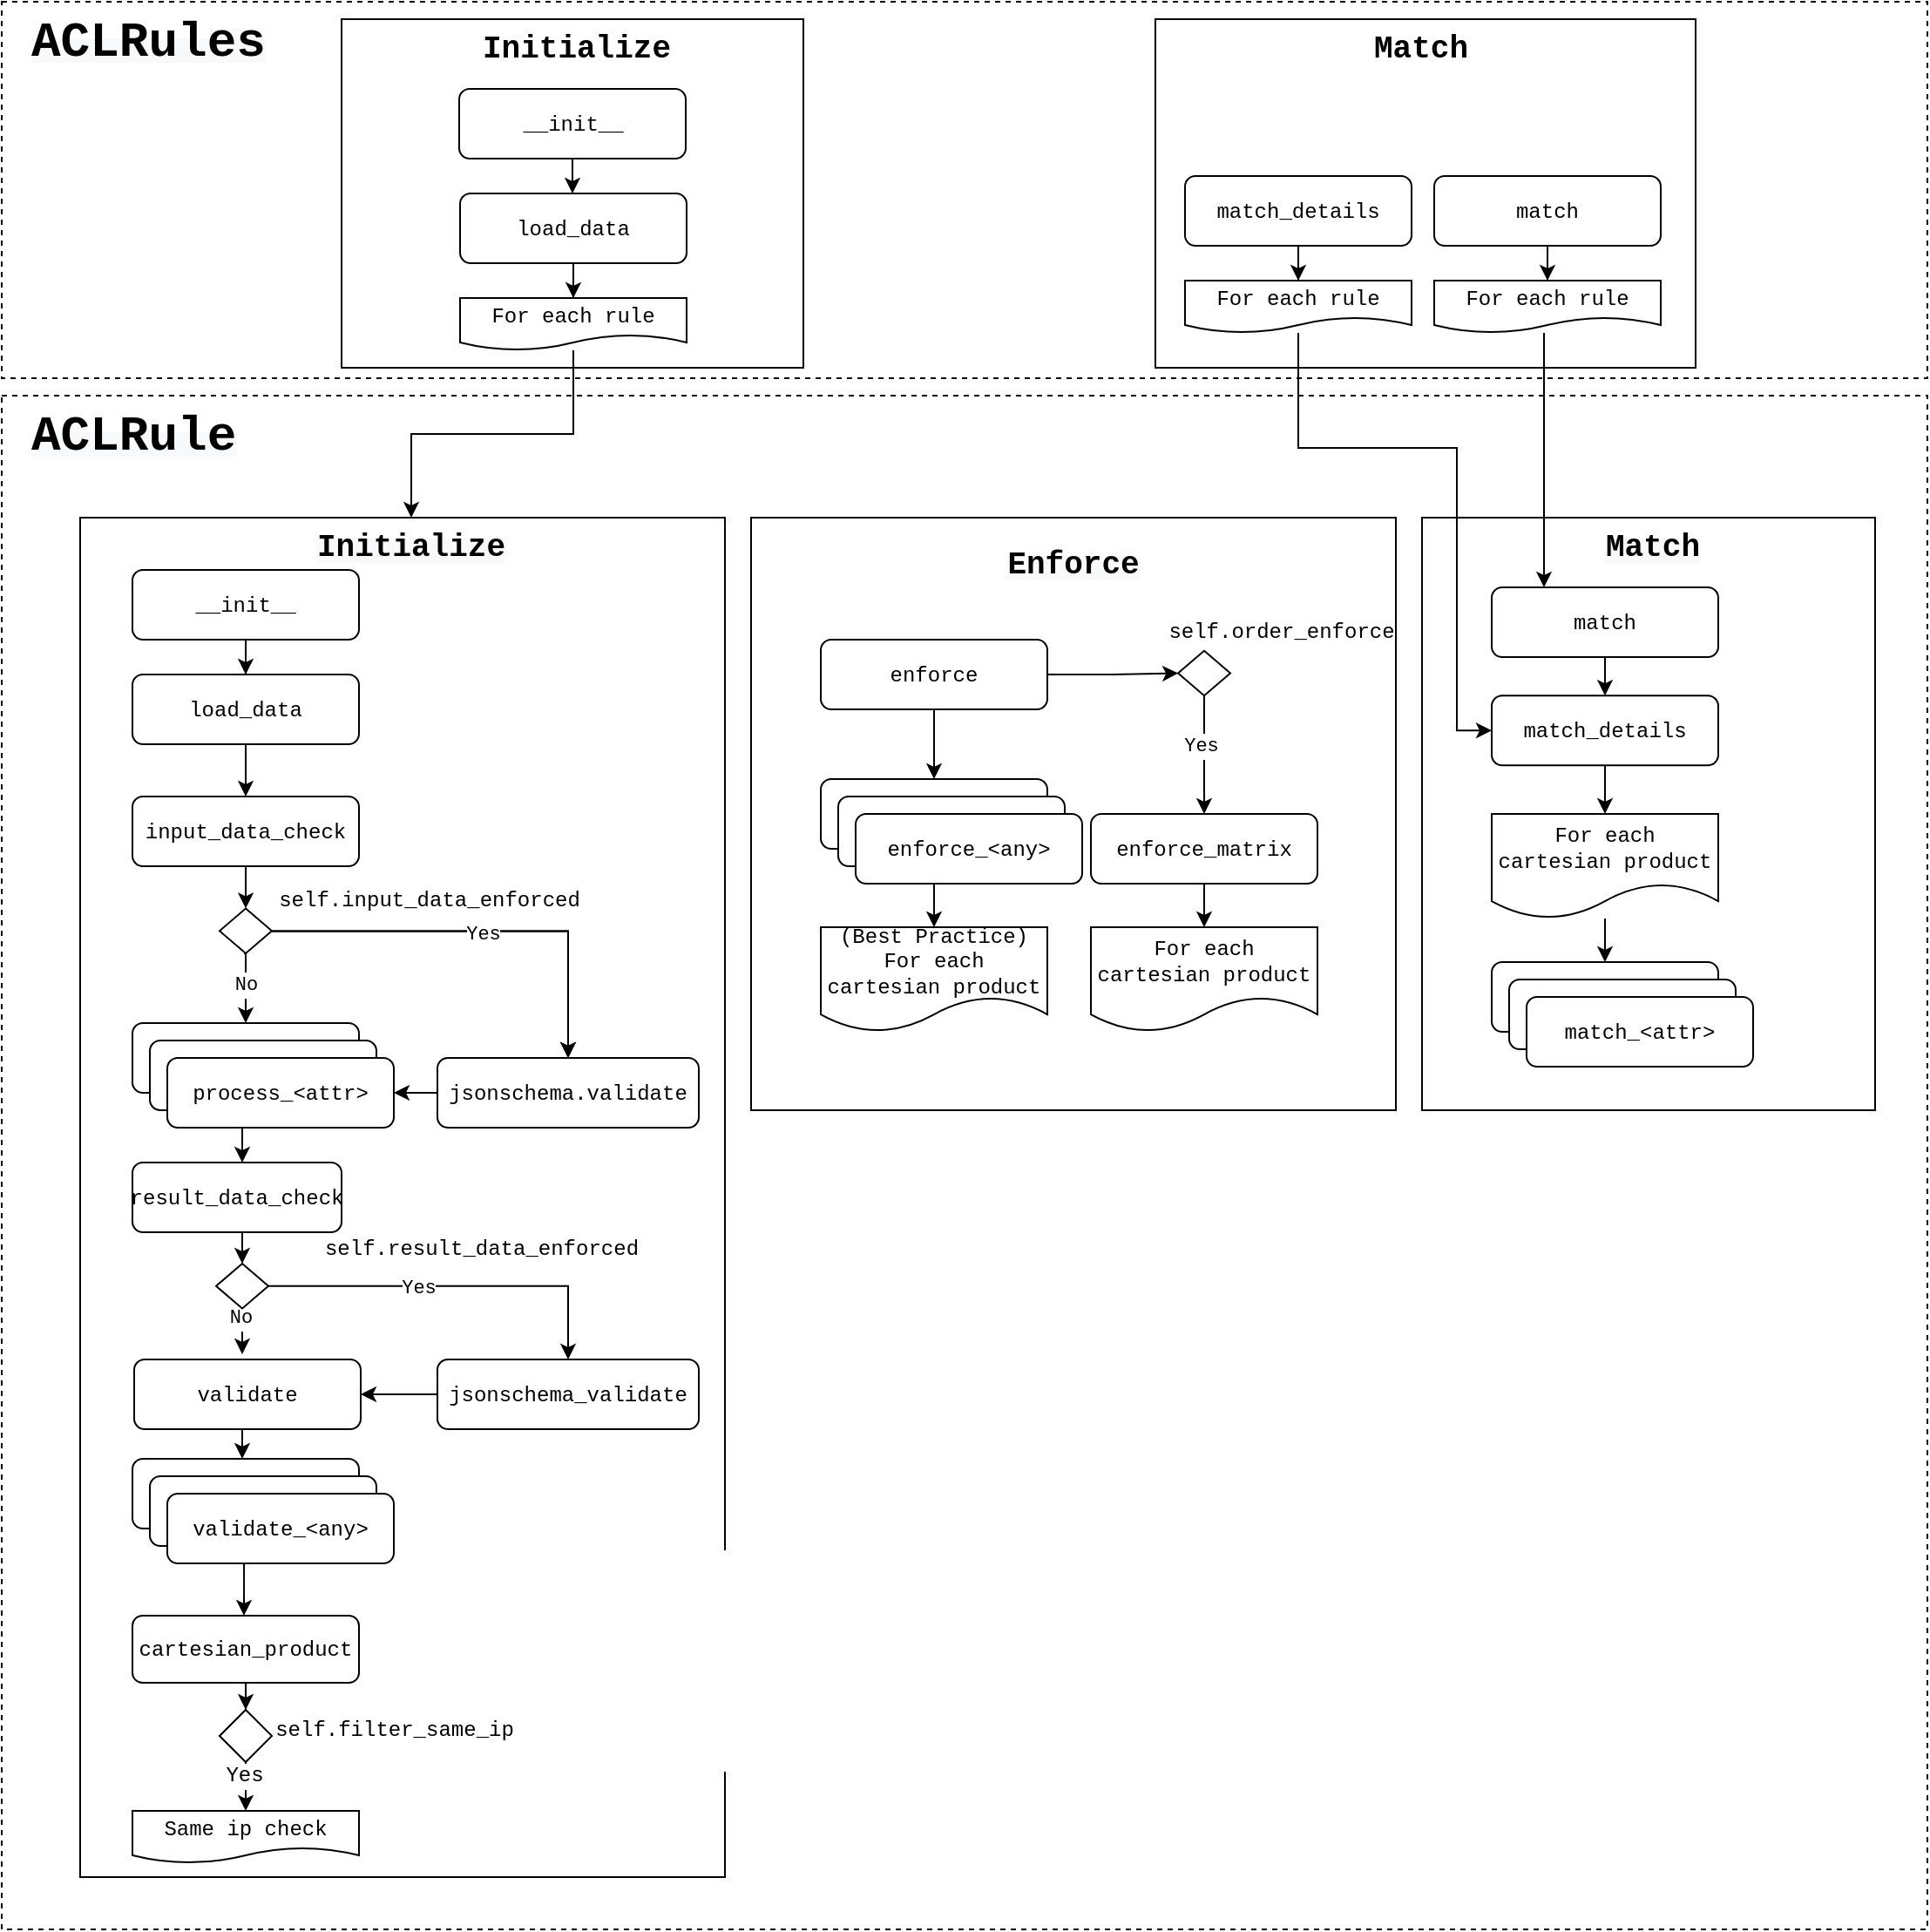 <?xml version="1.0" encoding="UTF-8"?>
<mxfile version="19.0.3" type="device">
  <diagram id="C5RBs43oDa-KdzZeNtuy" name="Page-1">
    <mxGraphModel dx="1018" dy="599" grid="1" gridSize="10" guides="1" tooltips="1" connect="1" arrows="1" fold="1" page="1" pageScale="1" pageWidth="1169" pageHeight="827" math="0" shadow="0">
      <root>
        <mxCell id="WIyWlLk6GJQsqaUBKTNV-0" />
        <mxCell id="WIyWlLk6GJQsqaUBKTNV-1" parent="WIyWlLk6GJQsqaUBKTNV-0" />
        <mxCell id="426q9mbDbhlmfYrgDNKl-143" value="" style="rounded=0;whiteSpace=wrap;html=1;fontFamily=Courier New;fontSize=28;fillColor=none;dashed=1;" parent="WIyWlLk6GJQsqaUBKTNV-1" vertex="1">
          <mxGeometry x="5" y="14" width="1105" height="216" as="geometry" />
        </mxCell>
        <mxCell id="426q9mbDbhlmfYrgDNKl-142" value="" style="rounded=0;whiteSpace=wrap;html=1;fontFamily=Courier New;fontSize=28;fillColor=none;dashed=1;" parent="WIyWlLk6GJQsqaUBKTNV-1" vertex="1">
          <mxGeometry x="5" y="240" width="1105" height="880" as="geometry" />
        </mxCell>
        <mxCell id="426q9mbDbhlmfYrgDNKl-2" value="" style="rounded=0;whiteSpace=wrap;html=1;" parent="WIyWlLk6GJQsqaUBKTNV-1" vertex="1">
          <mxGeometry x="50" y="310" width="370" height="780" as="geometry" />
        </mxCell>
        <mxCell id="426q9mbDbhlmfYrgDNKl-61" value="" style="edgeStyle=orthogonalEdgeStyle;rounded=0;orthogonalLoop=1;jettySize=auto;html=1;fontFamily=Courier New;" parent="WIyWlLk6GJQsqaUBKTNV-1" source="WIyWlLk6GJQsqaUBKTNV-3" target="WIyWlLk6GJQsqaUBKTNV-7" edge="1">
          <mxGeometry relative="1" as="geometry" />
        </mxCell>
        <mxCell id="WIyWlLk6GJQsqaUBKTNV-3" value="&lt;font face=&quot;Courier New&quot;&gt;__init__&lt;/font&gt;" style="rounded=1;whiteSpace=wrap;html=1;fontSize=12;glass=0;strokeWidth=1;shadow=0;" parent="WIyWlLk6GJQsqaUBKTNV-1" vertex="1">
          <mxGeometry x="80" y="340" width="130" height="40" as="geometry" />
        </mxCell>
        <mxCell id="426q9mbDbhlmfYrgDNKl-7" value="" style="edgeStyle=orthogonalEdgeStyle;rounded=0;orthogonalLoop=1;jettySize=auto;html=1;" parent="WIyWlLk6GJQsqaUBKTNV-1" source="WIyWlLk6GJQsqaUBKTNV-7" target="WIyWlLk6GJQsqaUBKTNV-12" edge="1">
          <mxGeometry relative="1" as="geometry" />
        </mxCell>
        <mxCell id="WIyWlLk6GJQsqaUBKTNV-7" value="&lt;font face=&quot;Courier New&quot;&gt;load_data&lt;/font&gt;" style="rounded=1;whiteSpace=wrap;html=1;fontSize=12;glass=0;strokeWidth=1;shadow=0;" parent="WIyWlLk6GJQsqaUBKTNV-1" vertex="1">
          <mxGeometry x="80" y="400" width="130" height="40" as="geometry" />
        </mxCell>
        <mxCell id="426q9mbDbhlmfYrgDNKl-12" value="yes" style="edgeStyle=orthogonalEdgeStyle;rounded=0;orthogonalLoop=1;jettySize=auto;html=1;" parent="WIyWlLk6GJQsqaUBKTNV-1" source="WIyWlLk6GJQsqaUBKTNV-10" target="426q9mbDbhlmfYrgDNKl-11" edge="1">
          <mxGeometry relative="1" as="geometry" />
        </mxCell>
        <mxCell id="426q9mbDbhlmfYrgDNKl-18" value="" style="edgeStyle=orthogonalEdgeStyle;rounded=0;orthogonalLoop=1;jettySize=auto;html=1;" parent="WIyWlLk6GJQsqaUBKTNV-1" source="WIyWlLk6GJQsqaUBKTNV-10" target="426q9mbDbhlmfYrgDNKl-11" edge="1">
          <mxGeometry relative="1" as="geometry" />
        </mxCell>
        <mxCell id="426q9mbDbhlmfYrgDNKl-24" value="&lt;font face=&quot;Courier New&quot;&gt;Yes&lt;/font&gt;" style="edgeLabel;html=1;align=center;verticalAlign=middle;resizable=0;points=[];" parent="426q9mbDbhlmfYrgDNKl-18" vertex="1" connectable="0">
          <mxGeometry x="-0.004" y="-2" relative="1" as="geometry">
            <mxPoint as="offset" />
          </mxGeometry>
        </mxCell>
        <mxCell id="426q9mbDbhlmfYrgDNKl-20" style="edgeStyle=orthogonalEdgeStyle;rounded=0;orthogonalLoop=1;jettySize=auto;html=1;exitX=0.5;exitY=1;exitDx=0;exitDy=0;entryX=0.5;entryY=0;entryDx=0;entryDy=0;" parent="WIyWlLk6GJQsqaUBKTNV-1" edge="1">
          <mxGeometry relative="1" as="geometry">
            <mxPoint x="145" y="600" as="targetPoint" />
            <Array as="points">
              <mxPoint x="145" y="560" />
            </Array>
            <mxPoint x="144" y="560" as="sourcePoint" />
          </mxGeometry>
        </mxCell>
        <mxCell id="426q9mbDbhlmfYrgDNKl-21" value="&lt;font face=&quot;Courier New&quot;&gt;No&lt;/font&gt;" style="edgeLabel;html=1;align=center;verticalAlign=middle;resizable=0;points=[];" parent="426q9mbDbhlmfYrgDNKl-20" vertex="1" connectable="0">
          <mxGeometry x="-0.068" y="2" relative="1" as="geometry">
            <mxPoint x="-2" as="offset" />
          </mxGeometry>
        </mxCell>
        <mxCell id="WIyWlLk6GJQsqaUBKTNV-10" value="" style="rhombus;whiteSpace=wrap;html=1;shadow=0;fontFamily=Helvetica;fontSize=12;align=center;strokeWidth=1;spacing=6;spacingTop=-4;" parent="WIyWlLk6GJQsqaUBKTNV-1" vertex="1">
          <mxGeometry x="130" y="534.25" width="30" height="25.75" as="geometry" />
        </mxCell>
        <mxCell id="426q9mbDbhlmfYrgDNKl-8" value="" style="edgeStyle=orthogonalEdgeStyle;rounded=0;orthogonalLoop=1;jettySize=auto;html=1;" parent="WIyWlLk6GJQsqaUBKTNV-1" source="WIyWlLk6GJQsqaUBKTNV-12" target="WIyWlLk6GJQsqaUBKTNV-10" edge="1">
          <mxGeometry relative="1" as="geometry" />
        </mxCell>
        <mxCell id="WIyWlLk6GJQsqaUBKTNV-12" value="&lt;font face=&quot;Courier New&quot;&gt;input_data_check&lt;/font&gt;" style="rounded=1;whiteSpace=wrap;html=1;fontSize=12;glass=0;strokeWidth=1;shadow=0;" parent="WIyWlLk6GJQsqaUBKTNV-1" vertex="1">
          <mxGeometry x="80" y="470" width="130" height="40" as="geometry" />
        </mxCell>
        <mxCell id="426q9mbDbhlmfYrgDNKl-13" style="edgeStyle=orthogonalEdgeStyle;rounded=0;orthogonalLoop=1;jettySize=auto;html=1;exitX=0;exitY=0.5;exitDx=0;exitDy=0;entryX=1;entryY=0.5;entryDx=0;entryDy=0;" parent="WIyWlLk6GJQsqaUBKTNV-1" source="426q9mbDbhlmfYrgDNKl-11" target="426q9mbDbhlmfYrgDNKl-27" edge="1">
          <mxGeometry relative="1" as="geometry">
            <mxPoint x="200" y="620" as="targetPoint" />
            <Array as="points">
              <mxPoint x="230" y="640" />
              <mxPoint x="230" y="640" />
            </Array>
          </mxGeometry>
        </mxCell>
        <mxCell id="426q9mbDbhlmfYrgDNKl-11" value="&lt;font face=&quot;Courier New&quot;&gt;jsonschema.validate&lt;/font&gt;" style="whiteSpace=wrap;html=1;rounded=1;glass=0;strokeWidth=1;shadow=0;" parent="WIyWlLk6GJQsqaUBKTNV-1" vertex="1">
          <mxGeometry x="255" y="620" width="150" height="40" as="geometry" />
        </mxCell>
        <mxCell id="426q9mbDbhlmfYrgDNKl-22" style="edgeStyle=orthogonalEdgeStyle;rounded=0;orthogonalLoop=1;jettySize=auto;html=1;exitX=0.5;exitY=1;exitDx=0;exitDy=0;" parent="WIyWlLk6GJQsqaUBKTNV-1" source="426q9mbDbhlmfYrgDNKl-11" target="426q9mbDbhlmfYrgDNKl-11" edge="1">
          <mxGeometry relative="1" as="geometry" />
        </mxCell>
        <mxCell id="426q9mbDbhlmfYrgDNKl-25" value="process" style="rounded=1;whiteSpace=wrap;html=1;fontSize=12;glass=0;strokeWidth=1;shadow=0;" parent="WIyWlLk6GJQsqaUBKTNV-1" vertex="1">
          <mxGeometry x="80" y="600" width="130" height="40" as="geometry" />
        </mxCell>
        <mxCell id="426q9mbDbhlmfYrgDNKl-26" value="process" style="rounded=1;whiteSpace=wrap;html=1;fontSize=12;glass=0;strokeWidth=1;shadow=0;" parent="WIyWlLk6GJQsqaUBKTNV-1" vertex="1">
          <mxGeometry x="90" y="610" width="130" height="40" as="geometry" />
        </mxCell>
        <mxCell id="426q9mbDbhlmfYrgDNKl-33" style="edgeStyle=orthogonalEdgeStyle;rounded=0;orthogonalLoop=1;jettySize=auto;html=1;exitX=0.333;exitY=0.988;exitDx=0;exitDy=0;fontFamily=Courier New;entryX=0.5;entryY=0;entryDx=0;entryDy=0;exitPerimeter=0;" parent="WIyWlLk6GJQsqaUBKTNV-1" edge="1">
          <mxGeometry relative="1" as="geometry">
            <mxPoint x="143" y="680" as="targetPoint" />
            <Array as="points">
              <mxPoint x="143" y="670" />
              <mxPoint x="143" y="670" />
            </Array>
            <mxPoint x="146.29" y="659.52" as="sourcePoint" />
          </mxGeometry>
        </mxCell>
        <mxCell id="426q9mbDbhlmfYrgDNKl-27" value="&lt;font face=&quot;Courier New&quot;&gt;process_&amp;lt;attr&amp;gt;&lt;/font&gt;" style="rounded=1;whiteSpace=wrap;html=1;fontSize=12;glass=0;strokeWidth=1;shadow=0;" parent="WIyWlLk6GJQsqaUBKTNV-1" vertex="1">
          <mxGeometry x="100" y="620" width="130" height="40" as="geometry" />
        </mxCell>
        <mxCell id="426q9mbDbhlmfYrgDNKl-37" style="edgeStyle=orthogonalEdgeStyle;rounded=0;orthogonalLoop=1;jettySize=auto;html=1;exitX=0.5;exitY=1;exitDx=0;exitDy=0;entryX=0.5;entryY=0;entryDx=0;entryDy=0;fontFamily=Courier New;" parent="WIyWlLk6GJQsqaUBKTNV-1" source="426q9mbDbhlmfYrgDNKl-30" target="426q9mbDbhlmfYrgDNKl-31" edge="1">
          <mxGeometry relative="1" as="geometry" />
        </mxCell>
        <mxCell id="426q9mbDbhlmfYrgDNKl-30" value="&lt;font face=&quot;Courier New&quot;&gt;result_data_check&lt;/font&gt;" style="rounded=1;whiteSpace=wrap;html=1;fontSize=12;glass=0;strokeWidth=1;shadow=0;" parent="WIyWlLk6GJQsqaUBKTNV-1" vertex="1">
          <mxGeometry x="80" y="680" width="120" height="40" as="geometry" />
        </mxCell>
        <mxCell id="426q9mbDbhlmfYrgDNKl-32" value="self.result_data_enforced" style="text;html=1;align=center;verticalAlign=middle;resizable=0;points=[];autosize=1;strokeColor=none;fillColor=none;fontFamily=Courier New;" parent="WIyWlLk6GJQsqaUBKTNV-1" vertex="1">
          <mxGeometry x="180" y="720" width="200" height="20" as="geometry" />
        </mxCell>
        <mxCell id="426q9mbDbhlmfYrgDNKl-34" value="" style="edgeStyle=orthogonalEdgeStyle;rounded=0;orthogonalLoop=1;jettySize=auto;html=1;entryX=0.5;entryY=0;entryDx=0;entryDy=0;startArrow=none;exitX=1;exitY=0.5;exitDx=0;exitDy=0;" parent="WIyWlLk6GJQsqaUBKTNV-1" source="426q9mbDbhlmfYrgDNKl-31" target="426q9mbDbhlmfYrgDNKl-36" edge="1">
          <mxGeometry relative="1" as="geometry">
            <mxPoint x="138.913" y="743.0" as="sourcePoint" />
            <mxPoint x="299" y="780" as="targetPoint" />
            <Array as="points">
              <mxPoint x="330" y="751" />
            </Array>
          </mxGeometry>
        </mxCell>
        <mxCell id="eTxJK0bVo6HxSSfMcKyI-0" value="&lt;font face=&quot;Courier New&quot;&gt;Yes&lt;/font&gt;" style="edgeLabel;html=1;align=center;verticalAlign=middle;resizable=0;points=[];" parent="426q9mbDbhlmfYrgDNKl-34" vertex="1" connectable="0">
          <mxGeometry x="-0.196" y="-1" relative="1" as="geometry">
            <mxPoint as="offset" />
          </mxGeometry>
        </mxCell>
        <mxCell id="426q9mbDbhlmfYrgDNKl-48" value="" style="edgeStyle=orthogonalEdgeStyle;rounded=0;orthogonalLoop=1;jettySize=auto;html=1;fontFamily=Courier New;" parent="WIyWlLk6GJQsqaUBKTNV-1" source="426q9mbDbhlmfYrgDNKl-36" target="426q9mbDbhlmfYrgDNKl-38" edge="1">
          <mxGeometry relative="1" as="geometry" />
        </mxCell>
        <mxCell id="426q9mbDbhlmfYrgDNKl-36" value="&lt;span style=&quot;font-family: &amp;quot;Courier New&amp;quot;;&quot;&gt;jsonschema_validate&lt;/span&gt;" style="rounded=1;whiteSpace=wrap;html=1;fontSize=12;glass=0;strokeWidth=1;shadow=0;" parent="WIyWlLk6GJQsqaUBKTNV-1" vertex="1">
          <mxGeometry x="255" y="793" width="150" height="40" as="geometry" />
        </mxCell>
        <mxCell id="426q9mbDbhlmfYrgDNKl-47" style="edgeStyle=orthogonalEdgeStyle;rounded=0;orthogonalLoop=1;jettySize=auto;html=1;exitX=0.5;exitY=1;exitDx=0;exitDy=0;fontFamily=Courier New;entryX=0.5;entryY=0;entryDx=0;entryDy=0;" parent="WIyWlLk6GJQsqaUBKTNV-1" edge="1">
          <mxGeometry relative="1" as="geometry">
            <mxPoint x="144" y="833" as="sourcePoint" />
            <mxPoint x="143" y="850" as="targetPoint" />
          </mxGeometry>
        </mxCell>
        <mxCell id="426q9mbDbhlmfYrgDNKl-38" value="&lt;font face=&quot;Courier New&quot;&gt;validate&lt;/font&gt;" style="rounded=1;whiteSpace=wrap;html=1;fontSize=12;glass=0;strokeWidth=1;shadow=0;" parent="WIyWlLk6GJQsqaUBKTNV-1" vertex="1">
          <mxGeometry x="81" y="793" width="130" height="40" as="geometry" />
        </mxCell>
        <mxCell id="426q9mbDbhlmfYrgDNKl-41" value="" style="edgeStyle=orthogonalEdgeStyle;rounded=0;orthogonalLoop=1;jettySize=auto;html=1;fontFamily=Courier New;" parent="WIyWlLk6GJQsqaUBKTNV-1" source="426q9mbDbhlmfYrgDNKl-31" edge="1">
          <mxGeometry relative="1" as="geometry">
            <mxPoint x="143" y="790" as="targetPoint" />
            <Array as="points" />
          </mxGeometry>
        </mxCell>
        <mxCell id="eTxJK0bVo6HxSSfMcKyI-5" value="&lt;font face=&quot;Courier New&quot;&gt;No&lt;/font&gt;" style="edgeLabel;html=1;align=center;verticalAlign=middle;resizable=0;points=[];" parent="426q9mbDbhlmfYrgDNKl-41" vertex="1" connectable="0">
          <mxGeometry x="-0.715" y="-2" relative="1" as="geometry">
            <mxPoint x="1" y="1" as="offset" />
          </mxGeometry>
        </mxCell>
        <mxCell id="426q9mbDbhlmfYrgDNKl-31" value="" style="rhombus;whiteSpace=wrap;html=1;shadow=0;fontFamily=Helvetica;fontSize=12;align=center;strokeWidth=1;spacing=6;spacingTop=-4;" parent="WIyWlLk6GJQsqaUBKTNV-1" vertex="1">
          <mxGeometry x="128" y="738" width="30" height="25.75" as="geometry" />
        </mxCell>
        <mxCell id="426q9mbDbhlmfYrgDNKl-42" value="process" style="rounded=1;whiteSpace=wrap;html=1;fontSize=12;glass=0;strokeWidth=1;shadow=0;" parent="WIyWlLk6GJQsqaUBKTNV-1" vertex="1">
          <mxGeometry x="80" y="850" width="130" height="40" as="geometry" />
        </mxCell>
        <mxCell id="426q9mbDbhlmfYrgDNKl-43" value="process" style="rounded=1;whiteSpace=wrap;html=1;fontSize=12;glass=0;strokeWidth=1;shadow=0;" parent="WIyWlLk6GJQsqaUBKTNV-1" vertex="1">
          <mxGeometry x="90" y="860" width="130" height="40" as="geometry" />
        </mxCell>
        <mxCell id="426q9mbDbhlmfYrgDNKl-50" value="" style="edgeStyle=orthogonalEdgeStyle;rounded=0;orthogonalLoop=1;jettySize=auto;html=1;fontFamily=Courier New;exitX=0.408;exitY=0.988;exitDx=0;exitDy=0;exitPerimeter=0;" parent="WIyWlLk6GJQsqaUBKTNV-1" edge="1">
          <mxGeometry relative="1" as="geometry">
            <mxPoint x="144.04" y="909.52" as="sourcePoint" />
            <mxPoint x="144" y="940" as="targetPoint" />
          </mxGeometry>
        </mxCell>
        <mxCell id="426q9mbDbhlmfYrgDNKl-44" value="&lt;font face=&quot;Courier New&quot;&gt;validate_&amp;lt;any&amp;gt;&lt;/font&gt;" style="rounded=1;whiteSpace=wrap;html=1;fontSize=12;glass=0;strokeWidth=1;shadow=0;" parent="WIyWlLk6GJQsqaUBKTNV-1" vertex="1">
          <mxGeometry x="100" y="870" width="130" height="40" as="geometry" />
        </mxCell>
        <mxCell id="eTxJK0bVo6HxSSfMcKyI-14" style="edgeStyle=orthogonalEdgeStyle;rounded=0;orthogonalLoop=1;jettySize=auto;html=1;entryX=0.5;entryY=0;entryDx=0;entryDy=0;fontFamily=Courier New;fontSize=12;" parent="WIyWlLk6GJQsqaUBKTNV-1" source="426q9mbDbhlmfYrgDNKl-49" target="426q9mbDbhlmfYrgDNKl-54" edge="1">
          <mxGeometry relative="1" as="geometry" />
        </mxCell>
        <mxCell id="426q9mbDbhlmfYrgDNKl-49" value="&lt;font face=&quot;Courier New&quot;&gt;cartesian_product&lt;/font&gt;" style="rounded=1;whiteSpace=wrap;html=1;fontSize=12;glass=0;strokeWidth=1;shadow=0;" parent="WIyWlLk6GJQsqaUBKTNV-1" vertex="1">
          <mxGeometry x="80" y="940" width="130" height="38.5" as="geometry" />
        </mxCell>
        <mxCell id="426q9mbDbhlmfYrgDNKl-51" value="self.input_data_enforced" style="text;html=1;align=center;verticalAlign=middle;resizable=0;points=[];autosize=1;strokeColor=none;fillColor=none;fontFamily=Courier New;" parent="WIyWlLk6GJQsqaUBKTNV-1" vertex="1">
          <mxGeometry x="155" y="520" width="190" height="20" as="geometry" />
        </mxCell>
        <mxCell id="eTxJK0bVo6HxSSfMcKyI-15" style="edgeStyle=orthogonalEdgeStyle;rounded=0;orthogonalLoop=1;jettySize=auto;html=1;fontFamily=Courier New;fontSize=12;entryX=0.5;entryY=0;entryDx=0;entryDy=0;" parent="WIyWlLk6GJQsqaUBKTNV-1" source="426q9mbDbhlmfYrgDNKl-54" target="426q9mbDbhlmfYrgDNKl-56" edge="1">
          <mxGeometry relative="1" as="geometry">
            <mxPoint x="140" y="1050" as="targetPoint" />
            <Array as="points" />
          </mxGeometry>
        </mxCell>
        <mxCell id="eTxJK0bVo6HxSSfMcKyI-18" value="Yes" style="edgeLabel;html=1;align=center;verticalAlign=middle;resizable=0;points=[];fontSize=12;fontFamily=Courier New;" parent="eTxJK0bVo6HxSSfMcKyI-15" vertex="1" connectable="0">
          <mxGeometry x="0.231" y="-1" relative="1" as="geometry">
            <mxPoint as="offset" />
          </mxGeometry>
        </mxCell>
        <mxCell id="426q9mbDbhlmfYrgDNKl-54" value="" style="rhombus;whiteSpace=wrap;html=1;fontFamily=Courier New;" parent="WIyWlLk6GJQsqaUBKTNV-1" vertex="1">
          <mxGeometry x="130" y="994" width="30" height="30" as="geometry" />
        </mxCell>
        <mxCell id="426q9mbDbhlmfYrgDNKl-56" value="Same ip check" style="shape=document;whiteSpace=wrap;html=1;boundedLbl=1;fontFamily=Courier New;" parent="WIyWlLk6GJQsqaUBKTNV-1" vertex="1">
          <mxGeometry x="80" y="1052" width="130" height="30" as="geometry" />
        </mxCell>
        <mxCell id="426q9mbDbhlmfYrgDNKl-58" value="" style="rounded=0;whiteSpace=wrap;html=1;" parent="WIyWlLk6GJQsqaUBKTNV-1" vertex="1">
          <mxGeometry x="435" y="310" width="370" height="340" as="geometry" />
        </mxCell>
        <mxCell id="426q9mbDbhlmfYrgDNKl-148" value="" style="edgeStyle=orthogonalEdgeStyle;rounded=0;orthogonalLoop=1;jettySize=auto;html=1;fontFamily=Courier New;fontSize=28;entryX=0.5;entryY=0;entryDx=0;entryDy=0;" parent="WIyWlLk6GJQsqaUBKTNV-1" source="426q9mbDbhlmfYrgDNKl-59" target="426q9mbDbhlmfYrgDNKl-67" edge="1">
          <mxGeometry relative="1" as="geometry" />
        </mxCell>
        <mxCell id="426q9mbDbhlmfYrgDNKl-153" value="" style="edgeStyle=orthogonalEdgeStyle;rounded=0;orthogonalLoop=1;jettySize=auto;html=1;fontFamily=Courier New;fontSize=28;" parent="WIyWlLk6GJQsqaUBKTNV-1" source="426q9mbDbhlmfYrgDNKl-59" target="426q9mbDbhlmfYrgDNKl-72" edge="1">
          <mxGeometry relative="1" as="geometry" />
        </mxCell>
        <mxCell id="426q9mbDbhlmfYrgDNKl-59" value="&lt;font face=&quot;Courier New&quot;&gt;enforce&lt;/font&gt;" style="rounded=1;whiteSpace=wrap;html=1;fontSize=12;glass=0;strokeWidth=1;shadow=0;" parent="WIyWlLk6GJQsqaUBKTNV-1" vertex="1">
          <mxGeometry x="475" y="380" width="130" height="40" as="geometry" />
        </mxCell>
        <mxCell id="426q9mbDbhlmfYrgDNKl-67" value="process" style="rounded=1;whiteSpace=wrap;html=1;fontSize=12;glass=0;strokeWidth=1;shadow=0;" parent="WIyWlLk6GJQsqaUBKTNV-1" vertex="1">
          <mxGeometry x="475" y="460" width="130" height="40" as="geometry" />
        </mxCell>
        <mxCell id="426q9mbDbhlmfYrgDNKl-68" value="process" style="rounded=1;whiteSpace=wrap;html=1;fontSize=12;glass=0;strokeWidth=1;shadow=0;" parent="WIyWlLk6GJQsqaUBKTNV-1" vertex="1">
          <mxGeometry x="485" y="470" width="130" height="40" as="geometry" />
        </mxCell>
        <mxCell id="426q9mbDbhlmfYrgDNKl-155" value="" style="edgeStyle=orthogonalEdgeStyle;rounded=0;orthogonalLoop=1;jettySize=auto;html=1;fontFamily=Courier New;fontSize=28;" parent="WIyWlLk6GJQsqaUBKTNV-1" edge="1">
          <mxGeometry relative="1" as="geometry">
            <Array as="points">
              <mxPoint x="540" y="530" />
              <mxPoint x="540" y="530" />
            </Array>
            <mxPoint x="540" y="520" as="sourcePoint" />
            <mxPoint x="540" y="545" as="targetPoint" />
          </mxGeometry>
        </mxCell>
        <mxCell id="426q9mbDbhlmfYrgDNKl-69" value="&lt;font face=&quot;Courier New&quot;&gt;enforce_&amp;lt;any&amp;gt;&lt;/font&gt;" style="rounded=1;whiteSpace=wrap;html=1;fontSize=12;glass=0;strokeWidth=1;shadow=0;" parent="WIyWlLk6GJQsqaUBKTNV-1" vertex="1">
          <mxGeometry x="495" y="480" width="130" height="40" as="geometry" />
        </mxCell>
        <mxCell id="426q9mbDbhlmfYrgDNKl-76" value="" style="edgeStyle=orthogonalEdgeStyle;rounded=0;orthogonalLoop=1;jettySize=auto;html=1;fontFamily=Courier New;exitX=0.5;exitY=1;exitDx=0;exitDy=0;" parent="WIyWlLk6GJQsqaUBKTNV-1" source="426q9mbDbhlmfYrgDNKl-72" target="426q9mbDbhlmfYrgDNKl-75" edge="1">
          <mxGeometry relative="1" as="geometry">
            <mxPoint x="695" y="477.87" as="sourcePoint" />
            <Array as="points" />
          </mxGeometry>
        </mxCell>
        <mxCell id="eTxJK0bVo6HxSSfMcKyI-6" value="&lt;font face=&quot;Courier New&quot;&gt;Yes&lt;/font&gt;" style="edgeLabel;html=1;align=center;verticalAlign=middle;resizable=0;points=[];" parent="426q9mbDbhlmfYrgDNKl-76" vertex="1" connectable="0">
          <mxGeometry x="-0.149" y="-2" relative="1" as="geometry">
            <mxPoint as="offset" />
          </mxGeometry>
        </mxCell>
        <mxCell id="426q9mbDbhlmfYrgDNKl-72" value="" style="rhombus;whiteSpace=wrap;html=1;shadow=0;fontFamily=Helvetica;fontSize=12;align=center;strokeWidth=1;spacing=6;spacingTop=-4;" parent="WIyWlLk6GJQsqaUBKTNV-1" vertex="1">
          <mxGeometry x="680" y="386.37" width="30" height="25.75" as="geometry" />
        </mxCell>
        <mxCell id="426q9mbDbhlmfYrgDNKl-74" value="self.order_enforce" style="text;html=1;align=center;verticalAlign=middle;resizable=0;points=[];autosize=1;strokeColor=none;fillColor=none;fontFamily=Courier New;" parent="WIyWlLk6GJQsqaUBKTNV-1" vertex="1">
          <mxGeometry x="664" y="366.37" width="150" height="20" as="geometry" />
        </mxCell>
        <mxCell id="426q9mbDbhlmfYrgDNKl-149" value="" style="edgeStyle=orthogonalEdgeStyle;rounded=0;orthogonalLoop=1;jettySize=auto;html=1;fontFamily=Courier New;fontSize=28;" parent="WIyWlLk6GJQsqaUBKTNV-1" source="426q9mbDbhlmfYrgDNKl-75" target="426q9mbDbhlmfYrgDNKl-127" edge="1">
          <mxGeometry relative="1" as="geometry" />
        </mxCell>
        <mxCell id="426q9mbDbhlmfYrgDNKl-75" value="&lt;span style=&quot;font-family: &amp;quot;Courier New&amp;quot;;&quot;&gt;enforce_matrix&lt;/span&gt;" style="rounded=1;whiteSpace=wrap;html=1;fontSize=12;glass=0;strokeWidth=1;shadow=0;" parent="WIyWlLk6GJQsqaUBKTNV-1" vertex="1">
          <mxGeometry x="630" y="480" width="130" height="40" as="geometry" />
        </mxCell>
        <mxCell id="426q9mbDbhlmfYrgDNKl-81" value="" style="rounded=0;whiteSpace=wrap;html=1;" parent="WIyWlLk6GJQsqaUBKTNV-1" vertex="1">
          <mxGeometry x="820" y="310" width="260" height="340" as="geometry" />
        </mxCell>
        <mxCell id="426q9mbDbhlmfYrgDNKl-136" value="" style="edgeStyle=orthogonalEdgeStyle;rounded=0;orthogonalLoop=1;jettySize=auto;html=1;fontFamily=Courier New;fontSize=28;" parent="WIyWlLk6GJQsqaUBKTNV-1" source="426q9mbDbhlmfYrgDNKl-83" target="426q9mbDbhlmfYrgDNKl-132" edge="1">
          <mxGeometry relative="1" as="geometry" />
        </mxCell>
        <mxCell id="426q9mbDbhlmfYrgDNKl-83" value="&lt;font face=&quot;Courier New&quot;&gt;match_details&lt;/font&gt;" style="rounded=1;whiteSpace=wrap;html=1;fontSize=12;glass=0;strokeWidth=1;shadow=0;" parent="WIyWlLk6GJQsqaUBKTNV-1" vertex="1">
          <mxGeometry x="860" y="412.12" width="130" height="40" as="geometry" />
        </mxCell>
        <mxCell id="426q9mbDbhlmfYrgDNKl-84" value="process" style="rounded=1;whiteSpace=wrap;html=1;fontSize=12;glass=0;strokeWidth=1;shadow=0;" parent="WIyWlLk6GJQsqaUBKTNV-1" vertex="1">
          <mxGeometry x="860" y="565" width="130" height="40" as="geometry" />
        </mxCell>
        <mxCell id="426q9mbDbhlmfYrgDNKl-85" value="process" style="rounded=1;whiteSpace=wrap;html=1;fontSize=12;glass=0;strokeWidth=1;shadow=0;" parent="WIyWlLk6GJQsqaUBKTNV-1" vertex="1">
          <mxGeometry x="870" y="575" width="130" height="40" as="geometry" />
        </mxCell>
        <mxCell id="426q9mbDbhlmfYrgDNKl-86" value="&lt;font face=&quot;Courier New&quot;&gt;match_&amp;lt;attr&amp;gt;&lt;/font&gt;" style="rounded=1;whiteSpace=wrap;html=1;fontSize=12;glass=0;strokeWidth=1;shadow=0;" parent="WIyWlLk6GJQsqaUBKTNV-1" vertex="1">
          <mxGeometry x="880" y="585" width="130" height="40" as="geometry" />
        </mxCell>
        <mxCell id="426q9mbDbhlmfYrgDNKl-135" value="" style="edgeStyle=orthogonalEdgeStyle;rounded=0;orthogonalLoop=1;jettySize=auto;html=1;fontFamily=Courier New;fontSize=28;" parent="WIyWlLk6GJQsqaUBKTNV-1" source="426q9mbDbhlmfYrgDNKl-93" target="426q9mbDbhlmfYrgDNKl-83" edge="1">
          <mxGeometry relative="1" as="geometry" />
        </mxCell>
        <mxCell id="426q9mbDbhlmfYrgDNKl-93" value="&lt;font face=&quot;Courier New&quot;&gt;match&lt;/font&gt;" style="rounded=1;whiteSpace=wrap;html=1;fontSize=12;glass=0;strokeWidth=1;shadow=0;" parent="WIyWlLk6GJQsqaUBKTNV-1" vertex="1">
          <mxGeometry x="860" y="350" width="130" height="40" as="geometry" />
        </mxCell>
        <mxCell id="426q9mbDbhlmfYrgDNKl-96" value="&lt;span style=&quot;color: rgb(0, 0, 0); font-family: &amp;quot;Courier New&amp;quot;; font-style: normal; font-variant-ligatures: normal; font-variant-caps: normal; letter-spacing: normal; orphans: 2; text-indent: 0px; text-transform: none; widows: 2; word-spacing: 0px; -webkit-text-stroke-width: 0px; background-color: rgb(248, 249, 250); text-decoration-thickness: initial; text-decoration-style: initial; text-decoration-color: initial; float: none; display: inline !important;&quot;&gt;&lt;b style=&quot;&quot;&gt;&lt;font style=&quot;font-size: 18px;&quot;&gt;Initialize&lt;/font&gt;&lt;/b&gt;&lt;/span&gt;" style="text;whiteSpace=wrap;html=1;fontFamily=Courier New;align=center;" parent="WIyWlLk6GJQsqaUBKTNV-1" vertex="1">
          <mxGeometry x="60" y="310" width="360" height="30" as="geometry" />
        </mxCell>
        <mxCell id="426q9mbDbhlmfYrgDNKl-97" value="&lt;span style=&quot;color: rgb(0, 0, 0); font-family: &amp;quot;Courier New&amp;quot;; font-style: normal; font-variant-ligatures: normal; font-variant-caps: normal; letter-spacing: normal; orphans: 2; text-indent: 0px; text-transform: none; widows: 2; word-spacing: 0px; -webkit-text-stroke-width: 0px; background-color: rgb(248, 249, 250); text-decoration-thickness: initial; text-decoration-style: initial; text-decoration-color: initial; float: none; display: inline !important;&quot;&gt;&lt;b style=&quot;&quot;&gt;&lt;font style=&quot;font-size: 28px;&quot;&gt;ACLRule&lt;/font&gt;&lt;/b&gt;&lt;/span&gt;" style="text;whiteSpace=wrap;html=1;fontFamily=Courier New;align=left;" parent="WIyWlLk6GJQsqaUBKTNV-1" vertex="1">
          <mxGeometry x="20" y="240" width="248" height="30" as="geometry" />
        </mxCell>
        <mxCell id="426q9mbDbhlmfYrgDNKl-98" value="&lt;span style=&quot;color: rgb(0, 0, 0); font-family: &amp;quot;Courier New&amp;quot;; font-style: normal; font-variant-ligatures: normal; font-variant-caps: normal; letter-spacing: normal; orphans: 2; text-indent: 0px; text-transform: none; widows: 2; word-spacing: 0px; -webkit-text-stroke-width: 0px; background-color: rgb(248, 249, 250); text-decoration-thickness: initial; text-decoration-style: initial; text-decoration-color: initial; float: none; display: inline !important;&quot;&gt;&lt;b style=&quot;&quot;&gt;&lt;font style=&quot;font-size: 18px;&quot;&gt;Match&lt;/font&gt;&lt;/b&gt;&lt;/span&gt;" style="text;whiteSpace=wrap;html=1;fontFamily=Courier New;align=center;" parent="WIyWlLk6GJQsqaUBKTNV-1" vertex="1">
          <mxGeometry x="825" y="310" width="255" height="30" as="geometry" />
        </mxCell>
        <mxCell id="426q9mbDbhlmfYrgDNKl-99" value="&lt;span style=&quot;color: rgb(0, 0, 0); font-family: &amp;quot;Courier New&amp;quot;; font-style: normal; font-variant-ligatures: normal; font-variant-caps: normal; letter-spacing: normal; orphans: 2; text-indent: 0px; text-transform: none; widows: 2; word-spacing: 0px; -webkit-text-stroke-width: 0px; background-color: rgb(248, 249, 250); text-decoration-thickness: initial; text-decoration-style: initial; text-decoration-color: initial; float: none; display: inline !important;&quot;&gt;&lt;b style=&quot;&quot;&gt;&lt;font style=&quot;font-size: 18px;&quot;&gt;Enforce&lt;/font&gt;&lt;/b&gt;&lt;/span&gt;" style="text;whiteSpace=wrap;html=1;fontFamily=Courier New;align=center;" parent="WIyWlLk6GJQsqaUBKTNV-1" vertex="1">
          <mxGeometry x="440" y="320" width="360" height="30" as="geometry" />
        </mxCell>
        <mxCell id="426q9mbDbhlmfYrgDNKl-101" value="&lt;span style=&quot;color: rgb(0, 0, 0); font-family: &amp;quot;Courier New&amp;quot;; font-style: normal; font-variant-ligatures: normal; font-variant-caps: normal; letter-spacing: normal; orphans: 2; text-indent: 0px; text-transform: none; widows: 2; word-spacing: 0px; -webkit-text-stroke-width: 0px; background-color: rgb(248, 249, 250); text-decoration-thickness: initial; text-decoration-style: initial; text-decoration-color: initial; float: none; display: inline !important;&quot;&gt;&lt;b style=&quot;&quot;&gt;&lt;font style=&quot;font-size: 28px;&quot;&gt;ACLRules&lt;/font&gt;&lt;/b&gt;&lt;/span&gt;" style="text;whiteSpace=wrap;html=1;fontFamily=Courier New;align=left;" parent="WIyWlLk6GJQsqaUBKTNV-1" vertex="1">
          <mxGeometry x="20" y="14" width="260" height="30" as="geometry" />
        </mxCell>
        <mxCell id="426q9mbDbhlmfYrgDNKl-102" value="" style="rounded=0;whiteSpace=wrap;html=1;" parent="WIyWlLk6GJQsqaUBKTNV-1" vertex="1">
          <mxGeometry x="200" y="24" width="265" height="200" as="geometry" />
        </mxCell>
        <mxCell id="426q9mbDbhlmfYrgDNKl-112" value="" style="edgeStyle=orthogonalEdgeStyle;rounded=0;orthogonalLoop=1;jettySize=auto;html=1;fontFamily=Courier New;fontSize=28;" parent="WIyWlLk6GJQsqaUBKTNV-1" source="426q9mbDbhlmfYrgDNKl-109" target="426q9mbDbhlmfYrgDNKl-111" edge="1">
          <mxGeometry relative="1" as="geometry" />
        </mxCell>
        <mxCell id="426q9mbDbhlmfYrgDNKl-109" value="&lt;font face=&quot;Courier New&quot;&gt;load_data&lt;/font&gt;" style="rounded=1;whiteSpace=wrap;html=1;fontSize=12;glass=0;strokeWidth=1;shadow=0;" parent="WIyWlLk6GJQsqaUBKTNV-1" vertex="1">
          <mxGeometry x="268" y="124" width="130" height="40" as="geometry" />
        </mxCell>
        <mxCell id="426q9mbDbhlmfYrgDNKl-110" value="&lt;b&gt;&lt;font style=&quot;font-size: 18px;&quot;&gt;Initialize&lt;/font&gt;&lt;/b&gt;" style="text;whiteSpace=wrap;html=1;fontFamily=Courier New;align=center;" parent="WIyWlLk6GJQsqaUBKTNV-1" vertex="1">
          <mxGeometry x="205" y="24" width="260" height="30" as="geometry" />
        </mxCell>
        <mxCell id="426q9mbDbhlmfYrgDNKl-120" value="" style="edgeStyle=orthogonalEdgeStyle;rounded=0;orthogonalLoop=1;jettySize=auto;html=1;fontFamily=Courier New;fontSize=28;" parent="WIyWlLk6GJQsqaUBKTNV-1" source="426q9mbDbhlmfYrgDNKl-111" target="426q9mbDbhlmfYrgDNKl-96" edge="1">
          <mxGeometry relative="1" as="geometry" />
        </mxCell>
        <mxCell id="426q9mbDbhlmfYrgDNKl-111" value="For each rule" style="shape=document;whiteSpace=wrap;html=1;boundedLbl=1;fontFamily=Courier New;" parent="WIyWlLk6GJQsqaUBKTNV-1" vertex="1">
          <mxGeometry x="268" y="184" width="130" height="30" as="geometry" />
        </mxCell>
        <mxCell id="eTxJK0bVo6HxSSfMcKyI-12" value="" style="edgeStyle=orthogonalEdgeStyle;rounded=0;orthogonalLoop=1;jettySize=auto;html=1;fontFamily=Courier New;fontSize=12;" parent="WIyWlLk6GJQsqaUBKTNV-1" source="426q9mbDbhlmfYrgDNKl-113" target="426q9mbDbhlmfYrgDNKl-109" edge="1">
          <mxGeometry relative="1" as="geometry" />
        </mxCell>
        <mxCell id="426q9mbDbhlmfYrgDNKl-113" value="&lt;font face=&quot;Courier New&quot;&gt;__init__&lt;/font&gt;" style="rounded=1;whiteSpace=wrap;html=1;fontSize=12;glass=0;strokeWidth=1;shadow=0;" parent="WIyWlLk6GJQsqaUBKTNV-1" vertex="1">
          <mxGeometry x="267.5" y="64" width="130" height="40" as="geometry" />
        </mxCell>
        <mxCell id="426q9mbDbhlmfYrgDNKl-114" value="" style="rounded=0;whiteSpace=wrap;html=1;" parent="WIyWlLk6GJQsqaUBKTNV-1" vertex="1">
          <mxGeometry x="667" y="24" width="310" height="200" as="geometry" />
        </mxCell>
        <mxCell id="426q9mbDbhlmfYrgDNKl-115" value="" style="edgeStyle=orthogonalEdgeStyle;rounded=0;orthogonalLoop=1;jettySize=auto;html=1;fontFamily=Courier New;fontSize=28;" parent="WIyWlLk6GJQsqaUBKTNV-1" source="426q9mbDbhlmfYrgDNKl-116" target="426q9mbDbhlmfYrgDNKl-118" edge="1">
          <mxGeometry relative="1" as="geometry" />
        </mxCell>
        <mxCell id="426q9mbDbhlmfYrgDNKl-116" value="&lt;font face=&quot;Courier New&quot;&gt;match_details&lt;/font&gt;" style="rounded=1;whiteSpace=wrap;html=1;fontSize=12;glass=0;strokeWidth=1;shadow=0;" parent="WIyWlLk6GJQsqaUBKTNV-1" vertex="1">
          <mxGeometry x="684" y="114" width="130" height="40" as="geometry" />
        </mxCell>
        <mxCell id="426q9mbDbhlmfYrgDNKl-117" value="&lt;b&gt;&lt;font style=&quot;font-size: 18px;&quot;&gt;Match&lt;/font&gt;&lt;/b&gt;" style="text;whiteSpace=wrap;html=1;fontFamily=Courier New;align=center;" parent="WIyWlLk6GJQsqaUBKTNV-1" vertex="1">
          <mxGeometry x="672" y="24" width="295" height="30" as="geometry" />
        </mxCell>
        <mxCell id="426q9mbDbhlmfYrgDNKl-124" value="" style="edgeStyle=orthogonalEdgeStyle;rounded=0;orthogonalLoop=1;jettySize=auto;html=1;fontFamily=Courier New;fontSize=28;entryX=0;entryY=0.5;entryDx=0;entryDy=0;" parent="WIyWlLk6GJQsqaUBKTNV-1" source="426q9mbDbhlmfYrgDNKl-118" target="426q9mbDbhlmfYrgDNKl-83" edge="1">
          <mxGeometry relative="1" as="geometry">
            <Array as="points">
              <mxPoint x="749" y="270" />
              <mxPoint x="840" y="270" />
              <mxPoint x="840" y="432" />
            </Array>
          </mxGeometry>
        </mxCell>
        <mxCell id="426q9mbDbhlmfYrgDNKl-118" value="For each rule" style="shape=document;whiteSpace=wrap;html=1;boundedLbl=1;fontFamily=Courier New;" parent="WIyWlLk6GJQsqaUBKTNV-1" vertex="1">
          <mxGeometry x="684" y="174" width="130" height="30" as="geometry" />
        </mxCell>
        <mxCell id="426q9mbDbhlmfYrgDNKl-144" value="" style="edgeStyle=orthogonalEdgeStyle;rounded=0;orthogonalLoop=1;jettySize=auto;html=1;fontFamily=Courier New;fontSize=28;" parent="WIyWlLk6GJQsqaUBKTNV-1" source="426q9mbDbhlmfYrgDNKl-121" target="426q9mbDbhlmfYrgDNKl-122" edge="1">
          <mxGeometry relative="1" as="geometry" />
        </mxCell>
        <mxCell id="426q9mbDbhlmfYrgDNKl-121" value="&lt;font face=&quot;Courier New&quot;&gt;match&lt;/font&gt;" style="rounded=1;whiteSpace=wrap;html=1;fontSize=12;glass=0;strokeWidth=1;shadow=0;" parent="WIyWlLk6GJQsqaUBKTNV-1" vertex="1">
          <mxGeometry x="827" y="114" width="130" height="40" as="geometry" />
        </mxCell>
        <mxCell id="426q9mbDbhlmfYrgDNKl-125" value="" style="edgeStyle=orthogonalEdgeStyle;rounded=0;orthogonalLoop=1;jettySize=auto;html=1;fontFamily=Courier New;fontSize=28;" parent="WIyWlLk6GJQsqaUBKTNV-1" source="426q9mbDbhlmfYrgDNKl-122" edge="1">
          <mxGeometry relative="1" as="geometry">
            <mxPoint x="890" y="350" as="targetPoint" />
            <Array as="points">
              <mxPoint x="890" y="240" />
              <mxPoint x="890" y="240" />
            </Array>
          </mxGeometry>
        </mxCell>
        <mxCell id="426q9mbDbhlmfYrgDNKl-122" value="For each rule" style="shape=document;whiteSpace=wrap;html=1;boundedLbl=1;fontFamily=Courier New;" parent="WIyWlLk6GJQsqaUBKTNV-1" vertex="1">
          <mxGeometry x="827" y="174" width="130" height="30" as="geometry" />
        </mxCell>
        <mxCell id="426q9mbDbhlmfYrgDNKl-127" value="For each cartesian product" style="shape=document;whiteSpace=wrap;html=1;boundedLbl=1;fontFamily=Courier New;size=0.333;" parent="WIyWlLk6GJQsqaUBKTNV-1" vertex="1">
          <mxGeometry x="630" y="545" width="130" height="60" as="geometry" />
        </mxCell>
        <mxCell id="426q9mbDbhlmfYrgDNKl-138" value="" style="edgeStyle=orthogonalEdgeStyle;rounded=0;orthogonalLoop=1;jettySize=auto;html=1;fontFamily=Courier New;fontSize=28;" parent="WIyWlLk6GJQsqaUBKTNV-1" source="426q9mbDbhlmfYrgDNKl-132" target="426q9mbDbhlmfYrgDNKl-84" edge="1">
          <mxGeometry relative="1" as="geometry" />
        </mxCell>
        <mxCell id="426q9mbDbhlmfYrgDNKl-132" value="For each cartesian product" style="shape=document;whiteSpace=wrap;html=1;boundedLbl=1;fontFamily=Courier New;size=0.333;" parent="WIyWlLk6GJQsqaUBKTNV-1" vertex="1">
          <mxGeometry x="860" y="480" width="130" height="60" as="geometry" />
        </mxCell>
        <mxCell id="426q9mbDbhlmfYrgDNKl-154" value="(Best Practice) For each cartesian product" style="shape=document;whiteSpace=wrap;html=1;boundedLbl=1;fontFamily=Courier New;size=0.333;" parent="WIyWlLk6GJQsqaUBKTNV-1" vertex="1">
          <mxGeometry x="475" y="545" width="130" height="60" as="geometry" />
        </mxCell>
        <mxCell id="eTxJK0bVo6HxSSfMcKyI-13" value="self.filter_same_ip" style="text;html=1;align=center;verticalAlign=middle;resizable=0;points=[];autosize=1;strokeColor=none;fillColor=none;fontFamily=Courier New;" parent="WIyWlLk6GJQsqaUBKTNV-1" vertex="1">
          <mxGeometry x="155" y="996" width="150" height="20" as="geometry" />
        </mxCell>
      </root>
    </mxGraphModel>
  </diagram>
</mxfile>
